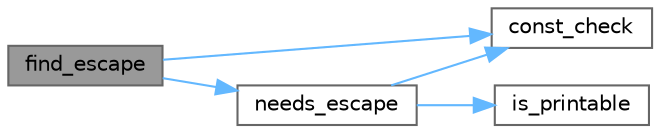 digraph "find_escape"
{
 // LATEX_PDF_SIZE
  bgcolor="transparent";
  edge [fontname=Helvetica,fontsize=10,labelfontname=Helvetica,labelfontsize=10];
  node [fontname=Helvetica,fontsize=10,shape=box,height=0.2,width=0.4];
  rankdir="LR";
  Node1 [id="Node000001",label="find_escape",height=0.2,width=0.4,color="gray40", fillcolor="grey60", style="filled", fontcolor="black",tooltip=" "];
  Node1 -> Node2 [id="edge1_Node000001_Node000002",color="steelblue1",style="solid",tooltip=" "];
  Node2 [id="Node000002",label="const_check",height=0.2,width=0.4,color="grey40", fillcolor="white", style="filled",URL="$namespacedetail.html#a3279dca70405e483511edbe9c391a376",tooltip=" "];
  Node1 -> Node3 [id="edge2_Node000001_Node000003",color="steelblue1",style="solid",tooltip=" "];
  Node3 [id="Node000003",label="needs_escape",height=0.2,width=0.4,color="grey40", fillcolor="white", style="filled",URL="$namespacedetail.html#ad067f15eb4a7290df2b3386c31678552",tooltip=" "];
  Node3 -> Node2 [id="edge3_Node000003_Node000002",color="steelblue1",style="solid",tooltip=" "];
  Node3 -> Node4 [id="edge4_Node000003_Node000004",color="steelblue1",style="solid",tooltip=" "];
  Node4 [id="Node000004",label="is_printable",height=0.2,width=0.4,color="grey40", fillcolor="white", style="filled",URL="$namespacedetail.html#ae2cd306232db4bc51c951e45612cfce0",tooltip=" "];
}
